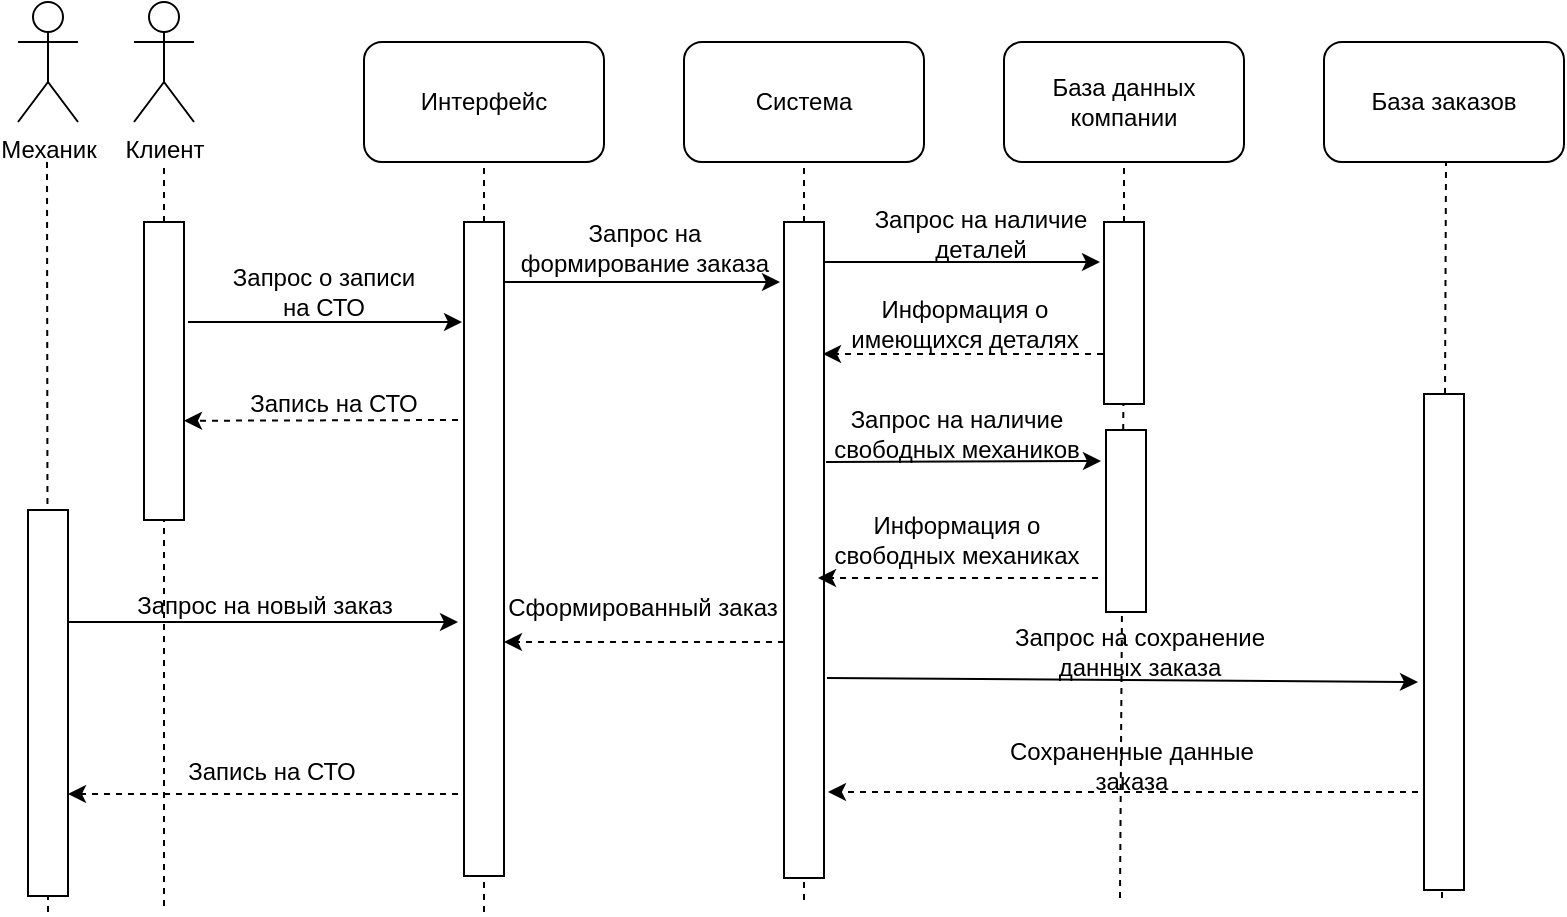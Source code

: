 <mxfile version="26.2.5">
  <diagram name="Страница — 1" id="PaI8IPLGgFUFwOvJCFp6">
    <mxGraphModel dx="1044" dy="543" grid="0" gridSize="10" guides="1" tooltips="1" connect="1" arrows="1" fold="1" page="1" pageScale="1" pageWidth="827" pageHeight="1169" math="0" shadow="0">
      <root>
        <mxCell id="0" />
        <mxCell id="1" parent="0" />
        <mxCell id="LCRRv-766jGbRX7zKB-T-1" value="&lt;div&gt;Клиент&lt;/div&gt;" style="shape=umlActor;verticalLabelPosition=bottom;verticalAlign=top;html=1;outlineConnect=0;" parent="1" vertex="1">
          <mxGeometry x="105" y="80" width="30" height="60" as="geometry" />
        </mxCell>
        <mxCell id="LCRRv-766jGbRX7zKB-T-2" value="" style="endArrow=none;dashed=1;html=1;rounded=0;" parent="1" edge="1">
          <mxGeometry width="50" height="50" relative="1" as="geometry">
            <mxPoint x="120" y="532" as="sourcePoint" />
            <mxPoint x="120" y="160" as="targetPoint" />
          </mxGeometry>
        </mxCell>
        <mxCell id="LCRRv-766jGbRX7zKB-T-3" value="" style="endArrow=none;dashed=1;html=1;rounded=0;entryX=0.5;entryY=1;entryDx=0;entryDy=0;" parent="1" source="LCRRv-766jGbRX7zKB-T-6" target="LCRRv-766jGbRX7zKB-T-15" edge="1">
          <mxGeometry width="50" height="50" relative="1" as="geometry">
            <mxPoint x="280" y="440" as="sourcePoint" />
            <mxPoint x="280" y="170" as="targetPoint" />
          </mxGeometry>
        </mxCell>
        <mxCell id="LCRRv-766jGbRX7zKB-T-4" value="" style="endArrow=none;dashed=1;html=1;rounded=0;entryX=0.5;entryY=1;entryDx=0;entryDy=0;" parent="1" source="LCRRv-766jGbRX7zKB-T-9" target="LCRRv-766jGbRX7zKB-T-16" edge="1">
          <mxGeometry width="50" height="50" relative="1" as="geometry">
            <mxPoint x="440" y="440" as="sourcePoint" />
            <mxPoint x="440" y="170" as="targetPoint" />
          </mxGeometry>
        </mxCell>
        <mxCell id="LCRRv-766jGbRX7zKB-T-5" value="" style="endArrow=none;dashed=1;html=1;rounded=0;entryX=0.5;entryY=1;entryDx=0;entryDy=0;" parent="1" source="LCRRv-766jGbRX7zKB-T-12" target="LCRRv-766jGbRX7zKB-T-17" edge="1">
          <mxGeometry width="50" height="50" relative="1" as="geometry">
            <mxPoint x="600" y="440" as="sourcePoint" />
            <mxPoint x="600" y="170" as="targetPoint" />
          </mxGeometry>
        </mxCell>
        <mxCell id="LCRRv-766jGbRX7zKB-T-7" value="" style="endArrow=none;dashed=1;html=1;rounded=0;" parent="1" target="LCRRv-766jGbRX7zKB-T-6" edge="1">
          <mxGeometry width="50" height="50" relative="1" as="geometry">
            <mxPoint x="280" y="535" as="sourcePoint" />
            <mxPoint x="280" y="170" as="targetPoint" />
          </mxGeometry>
        </mxCell>
        <mxCell id="LCRRv-766jGbRX7zKB-T-6" value="" style="rounded=0;whiteSpace=wrap;html=1;" parent="1" vertex="1">
          <mxGeometry x="270" y="190" width="20" height="327" as="geometry" />
        </mxCell>
        <mxCell id="LCRRv-766jGbRX7zKB-T-11" value="" style="endArrow=none;dashed=1;html=1;rounded=0;" parent="1" target="LCRRv-766jGbRX7zKB-T-9" edge="1">
          <mxGeometry width="50" height="50" relative="1" as="geometry">
            <mxPoint x="440" y="529" as="sourcePoint" />
            <mxPoint x="440" y="170" as="targetPoint" />
          </mxGeometry>
        </mxCell>
        <mxCell id="LCRRv-766jGbRX7zKB-T-9" value="" style="rounded=0;whiteSpace=wrap;html=1;" parent="1" vertex="1">
          <mxGeometry x="430" y="190" width="20" height="328" as="geometry" />
        </mxCell>
        <mxCell id="LCRRv-766jGbRX7zKB-T-14" value="" style="endArrow=none;dashed=1;html=1;rounded=0;" parent="1" target="LCRRv-766jGbRX7zKB-T-12" edge="1">
          <mxGeometry width="50" height="50" relative="1" as="geometry">
            <mxPoint x="598" y="528" as="sourcePoint" />
            <mxPoint x="600" y="170" as="targetPoint" />
          </mxGeometry>
        </mxCell>
        <mxCell id="LCRRv-766jGbRX7zKB-T-12" value="" style="rounded=0;whiteSpace=wrap;html=1;" parent="1" vertex="1">
          <mxGeometry x="590" y="190" width="20" height="91" as="geometry" />
        </mxCell>
        <mxCell id="LCRRv-766jGbRX7zKB-T-15" value="Интерфейс" style="rounded=1;whiteSpace=wrap;html=1;" parent="1" vertex="1">
          <mxGeometry x="220" y="100" width="120" height="60" as="geometry" />
        </mxCell>
        <mxCell id="LCRRv-766jGbRX7zKB-T-16" value="Система" style="rounded=1;whiteSpace=wrap;html=1;" parent="1" vertex="1">
          <mxGeometry x="380" y="100" width="120" height="60" as="geometry" />
        </mxCell>
        <mxCell id="LCRRv-766jGbRX7zKB-T-17" value="База данных компании" style="rounded=1;whiteSpace=wrap;html=1;" parent="1" vertex="1">
          <mxGeometry x="540" y="100" width="120" height="60" as="geometry" />
        </mxCell>
        <mxCell id="LCRRv-766jGbRX7zKB-T-18" value="" style="rounded=0;whiteSpace=wrap;html=1;" parent="1" vertex="1">
          <mxGeometry x="110" y="190" width="20" height="149" as="geometry" />
        </mxCell>
        <mxCell id="LCRRv-766jGbRX7zKB-T-19" value="" style="endArrow=classic;html=1;rounded=0;" parent="1" edge="1">
          <mxGeometry width="50" height="50" relative="1" as="geometry">
            <mxPoint x="132" y="240" as="sourcePoint" />
            <mxPoint x="269" y="240" as="targetPoint" />
          </mxGeometry>
        </mxCell>
        <mxCell id="LCRRv-766jGbRX7zKB-T-20" value="" style="endArrow=classic;html=1;rounded=0;exitX=1.108;exitY=0.21;exitDx=0;exitDy=0;exitPerimeter=0;" parent="1" edge="1">
          <mxGeometry width="50" height="50" relative="1" as="geometry">
            <mxPoint x="290" y="220" as="sourcePoint" />
            <mxPoint x="428" y="220" as="targetPoint" />
          </mxGeometry>
        </mxCell>
        <mxCell id="LCRRv-766jGbRX7zKB-T-22" value="" style="endArrow=classic;html=1;rounded=0;dashed=1;entryX=1;entryY=0.667;entryDx=0;entryDy=0;entryPerimeter=0;" parent="1" target="LCRRv-766jGbRX7zKB-T-18" edge="1">
          <mxGeometry width="50" height="50" relative="1" as="geometry">
            <mxPoint x="267" y="289" as="sourcePoint" />
            <mxPoint x="135" y="350" as="targetPoint" />
          </mxGeometry>
        </mxCell>
        <mxCell id="LCRRv-766jGbRX7zKB-T-23" value="" style="endArrow=classic;html=1;rounded=0;exitX=0;exitY=0.667;exitDx=0;exitDy=0;exitPerimeter=0;dashed=1;entryX=1;entryY=0.667;entryDx=0;entryDy=0;entryPerimeter=0;" parent="1" edge="1">
          <mxGeometry width="50" height="50" relative="1" as="geometry">
            <mxPoint x="430" y="400" as="sourcePoint" />
            <mxPoint x="290" y="400" as="targetPoint" />
          </mxGeometry>
        </mxCell>
        <mxCell id="LCRRv-766jGbRX7zKB-T-25" value="Запрос о записи на СТО" style="text;html=1;align=center;verticalAlign=middle;whiteSpace=wrap;rounded=0;" parent="1" vertex="1">
          <mxGeometry x="150" y="210" width="100" height="30" as="geometry" />
        </mxCell>
        <mxCell id="LCRRv-766jGbRX7zKB-T-31" value="Запись на СТО" style="text;html=1;align=center;verticalAlign=middle;whiteSpace=wrap;rounded=0;" parent="1" vertex="1">
          <mxGeometry x="119" y="450" width="110" height="30" as="geometry" />
        </mxCell>
        <mxCell id="Cdsv0AEqGxU3TKYQdXUl-2" value="Механик" style="shape=umlActor;verticalLabelPosition=bottom;verticalAlign=top;html=1;outlineConnect=0;" vertex="1" parent="1">
          <mxGeometry x="47" y="80" width="30" height="60" as="geometry" />
        </mxCell>
        <mxCell id="Cdsv0AEqGxU3TKYQdXUl-3" value="" style="endArrow=none;dashed=1;html=1;rounded=0;" edge="1" parent="1">
          <mxGeometry width="50" height="50" relative="1" as="geometry">
            <mxPoint x="62" y="535" as="sourcePoint" />
            <mxPoint x="61.5" y="160" as="targetPoint" />
          </mxGeometry>
        </mxCell>
        <mxCell id="Cdsv0AEqGxU3TKYQdXUl-5" value="" style="rounded=0;whiteSpace=wrap;html=1;" vertex="1" parent="1">
          <mxGeometry x="52" y="334" width="20" height="193" as="geometry" />
        </mxCell>
        <mxCell id="Cdsv0AEqGxU3TKYQdXUl-6" value="Сформированный заказ" style="text;html=1;align=center;verticalAlign=middle;whiteSpace=wrap;rounded=0;" vertex="1" parent="1">
          <mxGeometry x="289" y="368" width="141" height="29" as="geometry" />
        </mxCell>
        <mxCell id="Cdsv0AEqGxU3TKYQdXUl-7" value="Запрос на формирование заказа" style="text;html=1;align=center;verticalAlign=middle;whiteSpace=wrap;rounded=0;" vertex="1" parent="1">
          <mxGeometry x="290" y="188" width="141" height="29" as="geometry" />
        </mxCell>
        <mxCell id="Cdsv0AEqGxU3TKYQdXUl-8" value="База заказов" style="rounded=1;whiteSpace=wrap;html=1;" vertex="1" parent="1">
          <mxGeometry x="700" y="100" width="120" height="60" as="geometry" />
        </mxCell>
        <mxCell id="Cdsv0AEqGxU3TKYQdXUl-10" value="" style="endArrow=classic;html=1;rounded=0;exitX=1.108;exitY=0.21;exitDx=0;exitDy=0;exitPerimeter=0;entryX=-0.09;entryY=0.127;entryDx=0;entryDy=0;entryPerimeter=0;" edge="1" parent="1">
          <mxGeometry width="50" height="50" relative="1" as="geometry">
            <mxPoint x="450" y="210" as="sourcePoint" />
            <mxPoint x="588" y="210" as="targetPoint" />
          </mxGeometry>
        </mxCell>
        <mxCell id="Cdsv0AEqGxU3TKYQdXUl-13" value="" style="endArrow=classic;html=1;rounded=0;exitX=0;exitY=0.667;exitDx=0;exitDy=0;exitPerimeter=0;dashed=1;entryX=1;entryY=0.667;entryDx=0;entryDy=0;entryPerimeter=0;" edge="1" parent="1">
          <mxGeometry width="50" height="50" relative="1" as="geometry">
            <mxPoint x="589.5" y="256" as="sourcePoint" />
            <mxPoint x="449.5" y="256" as="targetPoint" />
          </mxGeometry>
        </mxCell>
        <mxCell id="Cdsv0AEqGxU3TKYQdXUl-14" value="Информация о имеющихся деталях" style="text;html=1;align=center;verticalAlign=middle;whiteSpace=wrap;rounded=0;" vertex="1" parent="1">
          <mxGeometry x="450" y="226" width="141" height="29" as="geometry" />
        </mxCell>
        <mxCell id="Cdsv0AEqGxU3TKYQdXUl-15" value="" style="rounded=0;whiteSpace=wrap;html=1;" vertex="1" parent="1">
          <mxGeometry x="591" y="294" width="20" height="91" as="geometry" />
        </mxCell>
        <mxCell id="Cdsv0AEqGxU3TKYQdXUl-17" value="" style="endArrow=classic;html=1;rounded=0;entryX=-0.09;entryY=0.127;entryDx=0;entryDy=0;entryPerimeter=0;" edge="1" parent="1">
          <mxGeometry width="50" height="50" relative="1" as="geometry">
            <mxPoint x="451" y="310" as="sourcePoint" />
            <mxPoint x="588.5" y="309.5" as="targetPoint" />
          </mxGeometry>
        </mxCell>
        <mxCell id="Cdsv0AEqGxU3TKYQdXUl-18" value="Запрос на наличие деталей" style="text;html=1;align=center;verticalAlign=middle;whiteSpace=wrap;rounded=0;" vertex="1" parent="1">
          <mxGeometry x="458" y="181" width="141" height="29" as="geometry" />
        </mxCell>
        <mxCell id="Cdsv0AEqGxU3TKYQdXUl-11" value="Запрос на наличие свободных механиков" style="text;html=1;align=center;verticalAlign=middle;whiteSpace=wrap;rounded=0;" vertex="1" parent="1">
          <mxGeometry x="446" y="281" width="141" height="29" as="geometry" />
        </mxCell>
        <mxCell id="Cdsv0AEqGxU3TKYQdXUl-20" value="" style="endArrow=classic;html=1;rounded=0;exitX=0;exitY=0.667;exitDx=0;exitDy=0;exitPerimeter=0;dashed=1;entryX=1;entryY=0.667;entryDx=0;entryDy=0;entryPerimeter=0;" edge="1" parent="1">
          <mxGeometry width="50" height="50" relative="1" as="geometry">
            <mxPoint x="587" y="368" as="sourcePoint" />
            <mxPoint x="447" y="368" as="targetPoint" />
          </mxGeometry>
        </mxCell>
        <mxCell id="Cdsv0AEqGxU3TKYQdXUl-21" value="Информация о свободных механиках" style="text;html=1;align=center;verticalAlign=middle;whiteSpace=wrap;rounded=0;" vertex="1" parent="1">
          <mxGeometry x="446" y="334" width="141" height="29" as="geometry" />
        </mxCell>
        <mxCell id="Cdsv0AEqGxU3TKYQdXUl-27" value="" style="endArrow=none;dashed=1;html=1;rounded=0;" edge="1" parent="1" source="Cdsv0AEqGxU3TKYQdXUl-22">
          <mxGeometry width="50" height="50" relative="1" as="geometry">
            <mxPoint x="759" y="528" as="sourcePoint" />
            <mxPoint x="761" y="160" as="targetPoint" />
          </mxGeometry>
        </mxCell>
        <mxCell id="Cdsv0AEqGxU3TKYQdXUl-28" value="" style="endArrow=none;dashed=1;html=1;rounded=0;" edge="1" parent="1" target="Cdsv0AEqGxU3TKYQdXUl-22">
          <mxGeometry width="50" height="50" relative="1" as="geometry">
            <mxPoint x="759" y="528" as="sourcePoint" />
            <mxPoint x="761" y="160" as="targetPoint" />
          </mxGeometry>
        </mxCell>
        <mxCell id="Cdsv0AEqGxU3TKYQdXUl-22" value="" style="rounded=0;whiteSpace=wrap;html=1;" vertex="1" parent="1">
          <mxGeometry x="750" y="276" width="20" height="248" as="geometry" />
        </mxCell>
        <mxCell id="Cdsv0AEqGxU3TKYQdXUl-29" value="" style="endArrow=classic;html=1;rounded=0;exitX=1.108;exitY=0.21;exitDx=0;exitDy=0;exitPerimeter=0;" edge="1" parent="1">
          <mxGeometry width="50" height="50" relative="1" as="geometry">
            <mxPoint x="451.5" y="418" as="sourcePoint" />
            <mxPoint x="747" y="420" as="targetPoint" />
          </mxGeometry>
        </mxCell>
        <mxCell id="Cdsv0AEqGxU3TKYQdXUl-30" value="" style="endArrow=classic;html=1;rounded=0;exitX=0;exitY=0.667;exitDx=0;exitDy=0;exitPerimeter=0;dashed=1;" edge="1" parent="1">
          <mxGeometry width="50" height="50" relative="1" as="geometry">
            <mxPoint x="747" y="475" as="sourcePoint" />
            <mxPoint x="452" y="475" as="targetPoint" />
          </mxGeometry>
        </mxCell>
        <mxCell id="Cdsv0AEqGxU3TKYQdXUl-31" value="Запрос на сохранение данных заказа" style="text;html=1;align=center;verticalAlign=middle;whiteSpace=wrap;rounded=0;" vertex="1" parent="1">
          <mxGeometry x="536" y="390" width="144" height="30" as="geometry" />
        </mxCell>
        <mxCell id="Cdsv0AEqGxU3TKYQdXUl-32" value="Сохраненные данные заказа" style="text;html=1;align=center;verticalAlign=middle;whiteSpace=wrap;rounded=0;" vertex="1" parent="1">
          <mxGeometry x="532" y="447" width="144" height="30" as="geometry" />
        </mxCell>
        <mxCell id="Cdsv0AEqGxU3TKYQdXUl-34" value="" style="endArrow=classic;html=1;rounded=0;" edge="1" parent="1">
          <mxGeometry width="50" height="50" relative="1" as="geometry">
            <mxPoint x="72" y="390" as="sourcePoint" />
            <mxPoint x="267" y="390" as="targetPoint" />
          </mxGeometry>
        </mxCell>
        <mxCell id="Cdsv0AEqGxU3TKYQdXUl-35" value="" style="endArrow=classic;html=1;rounded=0;dashed=1;entryX=1;entryY=0.667;entryDx=0;entryDy=0;entryPerimeter=0;" edge="1" parent="1">
          <mxGeometry width="50" height="50" relative="1" as="geometry">
            <mxPoint x="267" y="476" as="sourcePoint" />
            <mxPoint x="72" y="476" as="targetPoint" />
          </mxGeometry>
        </mxCell>
        <mxCell id="Cdsv0AEqGxU3TKYQdXUl-36" value="Запись на СТО" style="text;html=1;align=center;verticalAlign=middle;whiteSpace=wrap;rounded=0;" vertex="1" parent="1">
          <mxGeometry x="150" y="266" width="110" height="30" as="geometry" />
        </mxCell>
        <mxCell id="Cdsv0AEqGxU3TKYQdXUl-37" value="Запрос на новый заказ" style="text;html=1;align=center;verticalAlign=middle;whiteSpace=wrap;rounded=0;" vertex="1" parent="1">
          <mxGeometry x="105" y="367" width="131" height="30" as="geometry" />
        </mxCell>
      </root>
    </mxGraphModel>
  </diagram>
</mxfile>
